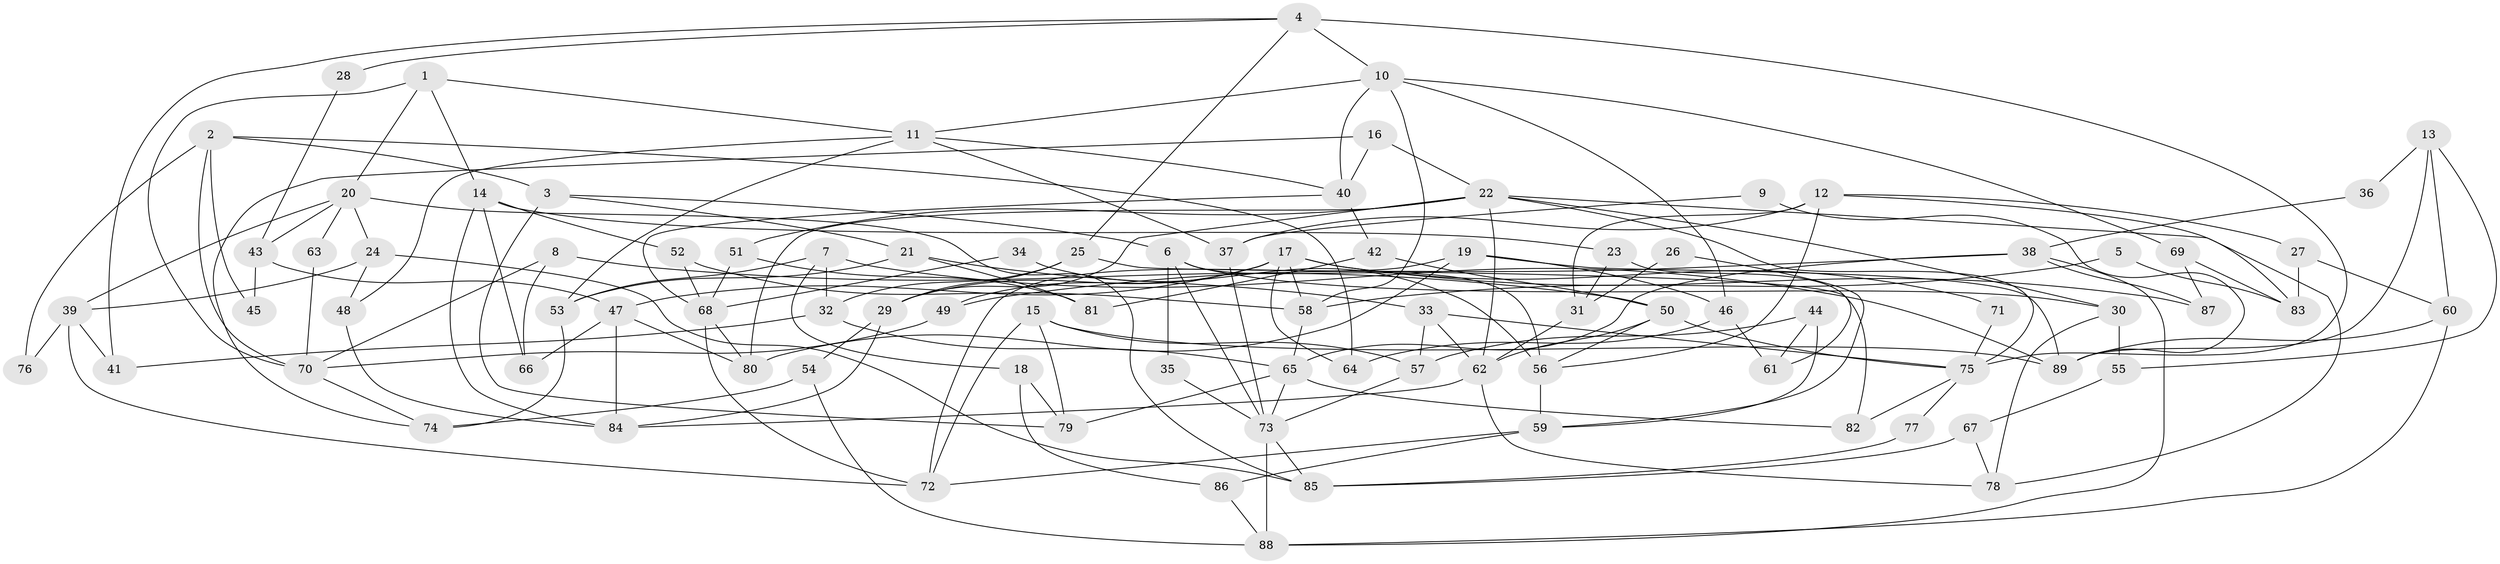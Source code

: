 // Generated by graph-tools (version 1.1) at 2025/36/03/09/25 02:36:07]
// undirected, 89 vertices, 178 edges
graph export_dot {
graph [start="1"]
  node [color=gray90,style=filled];
  1;
  2;
  3;
  4;
  5;
  6;
  7;
  8;
  9;
  10;
  11;
  12;
  13;
  14;
  15;
  16;
  17;
  18;
  19;
  20;
  21;
  22;
  23;
  24;
  25;
  26;
  27;
  28;
  29;
  30;
  31;
  32;
  33;
  34;
  35;
  36;
  37;
  38;
  39;
  40;
  41;
  42;
  43;
  44;
  45;
  46;
  47;
  48;
  49;
  50;
  51;
  52;
  53;
  54;
  55;
  56;
  57;
  58;
  59;
  60;
  61;
  62;
  63;
  64;
  65;
  66;
  67;
  68;
  69;
  70;
  71;
  72;
  73;
  74;
  75;
  76;
  77;
  78;
  79;
  80;
  81;
  82;
  83;
  84;
  85;
  86;
  87;
  88;
  89;
  1 -- 11;
  1 -- 14;
  1 -- 20;
  1 -- 70;
  2 -- 3;
  2 -- 64;
  2 -- 45;
  2 -- 70;
  2 -- 76;
  3 -- 6;
  3 -- 21;
  3 -- 79;
  4 -- 75;
  4 -- 41;
  4 -- 10;
  4 -- 25;
  4 -- 28;
  5 -- 58;
  5 -- 83;
  6 -- 30;
  6 -- 73;
  6 -- 35;
  6 -- 56;
  7 -- 53;
  7 -- 89;
  7 -- 18;
  7 -- 32;
  8 -- 70;
  8 -- 50;
  8 -- 66;
  9 -- 37;
  9 -- 89;
  10 -- 11;
  10 -- 40;
  10 -- 46;
  10 -- 58;
  10 -- 69;
  11 -- 37;
  11 -- 40;
  11 -- 48;
  11 -- 53;
  12 -- 83;
  12 -- 56;
  12 -- 27;
  12 -- 31;
  12 -- 37;
  13 -- 55;
  13 -- 89;
  13 -- 36;
  13 -- 60;
  14 -- 84;
  14 -- 23;
  14 -- 52;
  14 -- 66;
  15 -- 79;
  15 -- 89;
  15 -- 57;
  15 -- 72;
  16 -- 74;
  16 -- 22;
  16 -- 40;
  17 -- 49;
  17 -- 58;
  17 -- 29;
  17 -- 47;
  17 -- 64;
  17 -- 71;
  17 -- 87;
  18 -- 79;
  18 -- 86;
  19 -- 80;
  19 -- 72;
  19 -- 46;
  19 -- 89;
  20 -- 85;
  20 -- 24;
  20 -- 39;
  20 -- 43;
  20 -- 63;
  21 -- 53;
  21 -- 33;
  21 -- 81;
  22 -- 51;
  22 -- 80;
  22 -- 29;
  22 -- 30;
  22 -- 62;
  22 -- 75;
  22 -- 78;
  23 -- 31;
  23 -- 61;
  24 -- 48;
  24 -- 39;
  24 -- 85;
  25 -- 29;
  25 -- 32;
  25 -- 82;
  26 -- 31;
  26 -- 59;
  27 -- 60;
  27 -- 83;
  28 -- 43;
  29 -- 54;
  29 -- 84;
  30 -- 78;
  30 -- 55;
  31 -- 62;
  32 -- 41;
  32 -- 65;
  33 -- 75;
  33 -- 62;
  33 -- 57;
  34 -- 56;
  34 -- 68;
  35 -- 73;
  36 -- 38;
  37 -- 73;
  38 -- 65;
  38 -- 88;
  38 -- 49;
  38 -- 87;
  39 -- 41;
  39 -- 72;
  39 -- 76;
  40 -- 42;
  40 -- 68;
  42 -- 50;
  42 -- 81;
  43 -- 47;
  43 -- 45;
  44 -- 57;
  44 -- 59;
  44 -- 61;
  46 -- 61;
  46 -- 64;
  47 -- 66;
  47 -- 80;
  47 -- 84;
  48 -- 84;
  49 -- 70;
  50 -- 62;
  50 -- 75;
  50 -- 56;
  51 -- 68;
  51 -- 81;
  52 -- 68;
  52 -- 58;
  53 -- 74;
  54 -- 88;
  54 -- 74;
  55 -- 67;
  56 -- 59;
  57 -- 73;
  58 -- 65;
  59 -- 72;
  59 -- 86;
  60 -- 88;
  60 -- 89;
  62 -- 84;
  62 -- 78;
  63 -- 70;
  65 -- 73;
  65 -- 79;
  65 -- 82;
  67 -- 78;
  67 -- 85;
  68 -- 72;
  68 -- 80;
  69 -- 87;
  69 -- 83;
  70 -- 74;
  71 -- 75;
  73 -- 85;
  73 -- 88;
  75 -- 82;
  75 -- 77;
  77 -- 85;
  86 -- 88;
}
